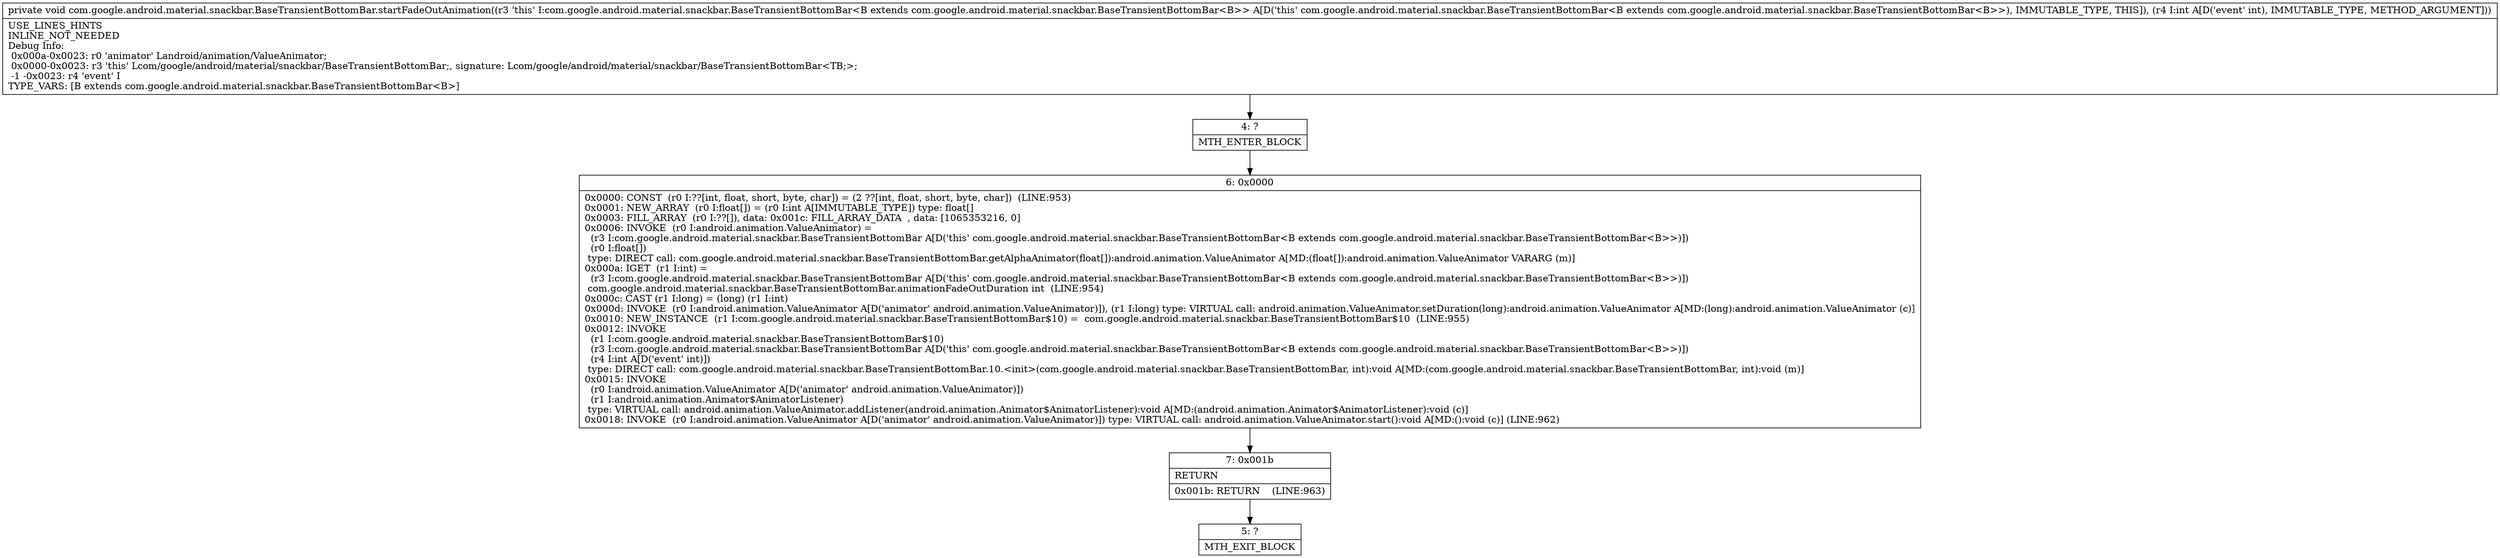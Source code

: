 digraph "CFG forcom.google.android.material.snackbar.BaseTransientBottomBar.startFadeOutAnimation(I)V" {
Node_4 [shape=record,label="{4\:\ ?|MTH_ENTER_BLOCK\l}"];
Node_6 [shape=record,label="{6\:\ 0x0000|0x0000: CONST  (r0 I:??[int, float, short, byte, char]) = (2 ??[int, float, short, byte, char])  (LINE:953)\l0x0001: NEW_ARRAY  (r0 I:float[]) = (r0 I:int A[IMMUTABLE_TYPE]) type: float[] \l0x0003: FILL_ARRAY  (r0 I:??[]), data: 0x001c: FILL_ARRAY_DATA  , data: [1065353216, 0] \l0x0006: INVOKE  (r0 I:android.animation.ValueAnimator) = \l  (r3 I:com.google.android.material.snackbar.BaseTransientBottomBar A[D('this' com.google.android.material.snackbar.BaseTransientBottomBar\<B extends com.google.android.material.snackbar.BaseTransientBottomBar\<B\>\>)])\l  (r0 I:float[])\l type: DIRECT call: com.google.android.material.snackbar.BaseTransientBottomBar.getAlphaAnimator(float[]):android.animation.ValueAnimator A[MD:(float[]):android.animation.ValueAnimator VARARG (m)]\l0x000a: IGET  (r1 I:int) = \l  (r3 I:com.google.android.material.snackbar.BaseTransientBottomBar A[D('this' com.google.android.material.snackbar.BaseTransientBottomBar\<B extends com.google.android.material.snackbar.BaseTransientBottomBar\<B\>\>)])\l com.google.android.material.snackbar.BaseTransientBottomBar.animationFadeOutDuration int  (LINE:954)\l0x000c: CAST (r1 I:long) = (long) (r1 I:int) \l0x000d: INVOKE  (r0 I:android.animation.ValueAnimator A[D('animator' android.animation.ValueAnimator)]), (r1 I:long) type: VIRTUAL call: android.animation.ValueAnimator.setDuration(long):android.animation.ValueAnimator A[MD:(long):android.animation.ValueAnimator (c)]\l0x0010: NEW_INSTANCE  (r1 I:com.google.android.material.snackbar.BaseTransientBottomBar$10) =  com.google.android.material.snackbar.BaseTransientBottomBar$10  (LINE:955)\l0x0012: INVOKE  \l  (r1 I:com.google.android.material.snackbar.BaseTransientBottomBar$10)\l  (r3 I:com.google.android.material.snackbar.BaseTransientBottomBar A[D('this' com.google.android.material.snackbar.BaseTransientBottomBar\<B extends com.google.android.material.snackbar.BaseTransientBottomBar\<B\>\>)])\l  (r4 I:int A[D('event' int)])\l type: DIRECT call: com.google.android.material.snackbar.BaseTransientBottomBar.10.\<init\>(com.google.android.material.snackbar.BaseTransientBottomBar, int):void A[MD:(com.google.android.material.snackbar.BaseTransientBottomBar, int):void (m)]\l0x0015: INVOKE  \l  (r0 I:android.animation.ValueAnimator A[D('animator' android.animation.ValueAnimator)])\l  (r1 I:android.animation.Animator$AnimatorListener)\l type: VIRTUAL call: android.animation.ValueAnimator.addListener(android.animation.Animator$AnimatorListener):void A[MD:(android.animation.Animator$AnimatorListener):void (c)]\l0x0018: INVOKE  (r0 I:android.animation.ValueAnimator A[D('animator' android.animation.ValueAnimator)]) type: VIRTUAL call: android.animation.ValueAnimator.start():void A[MD:():void (c)] (LINE:962)\l}"];
Node_7 [shape=record,label="{7\:\ 0x001b|RETURN\l|0x001b: RETURN    (LINE:963)\l}"];
Node_5 [shape=record,label="{5\:\ ?|MTH_EXIT_BLOCK\l}"];
MethodNode[shape=record,label="{private void com.google.android.material.snackbar.BaseTransientBottomBar.startFadeOutAnimation((r3 'this' I:com.google.android.material.snackbar.BaseTransientBottomBar\<B extends com.google.android.material.snackbar.BaseTransientBottomBar\<B\>\> A[D('this' com.google.android.material.snackbar.BaseTransientBottomBar\<B extends com.google.android.material.snackbar.BaseTransientBottomBar\<B\>\>), IMMUTABLE_TYPE, THIS]), (r4 I:int A[D('event' int), IMMUTABLE_TYPE, METHOD_ARGUMENT]))  | USE_LINES_HINTS\lINLINE_NOT_NEEDED\lDebug Info:\l  0x000a\-0x0023: r0 'animator' Landroid\/animation\/ValueAnimator;\l  0x0000\-0x0023: r3 'this' Lcom\/google\/android\/material\/snackbar\/BaseTransientBottomBar;, signature: Lcom\/google\/android\/material\/snackbar\/BaseTransientBottomBar\<TB;\>;\l  \-1 \-0x0023: r4 'event' I\lTYPE_VARS: [B extends com.google.android.material.snackbar.BaseTransientBottomBar\<B\>]\l}"];
MethodNode -> Node_4;Node_4 -> Node_6;
Node_6 -> Node_7;
Node_7 -> Node_5;
}


